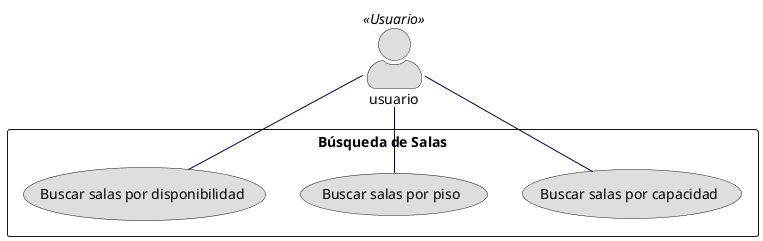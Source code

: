 ' Permitir a los usuarios buscar salas según 
' criterios como capacidad, piso y disponibilidad.

@startuml req13

skinparam actor{
    Style awesome
    ArrowColor 010047
    BackgroundColor dedede
}
skinparam usecase{
    BackgroundColor dedede
    ArrowColor 010047
    FontColor 000000
}


actor usuario <<Usuario>>

rectangle "Búsqueda de Salas" {
    (Buscar salas por capacidad) as buscarCapacidad
    (Buscar salas por piso) as buscarPiso
    (Buscar salas por disponibilidad) as buscarDisponibilidad
}

usuario -- buscarCapacidad
usuario -- buscarPiso
usuario -- buscarDisponibilidad

@enduml
